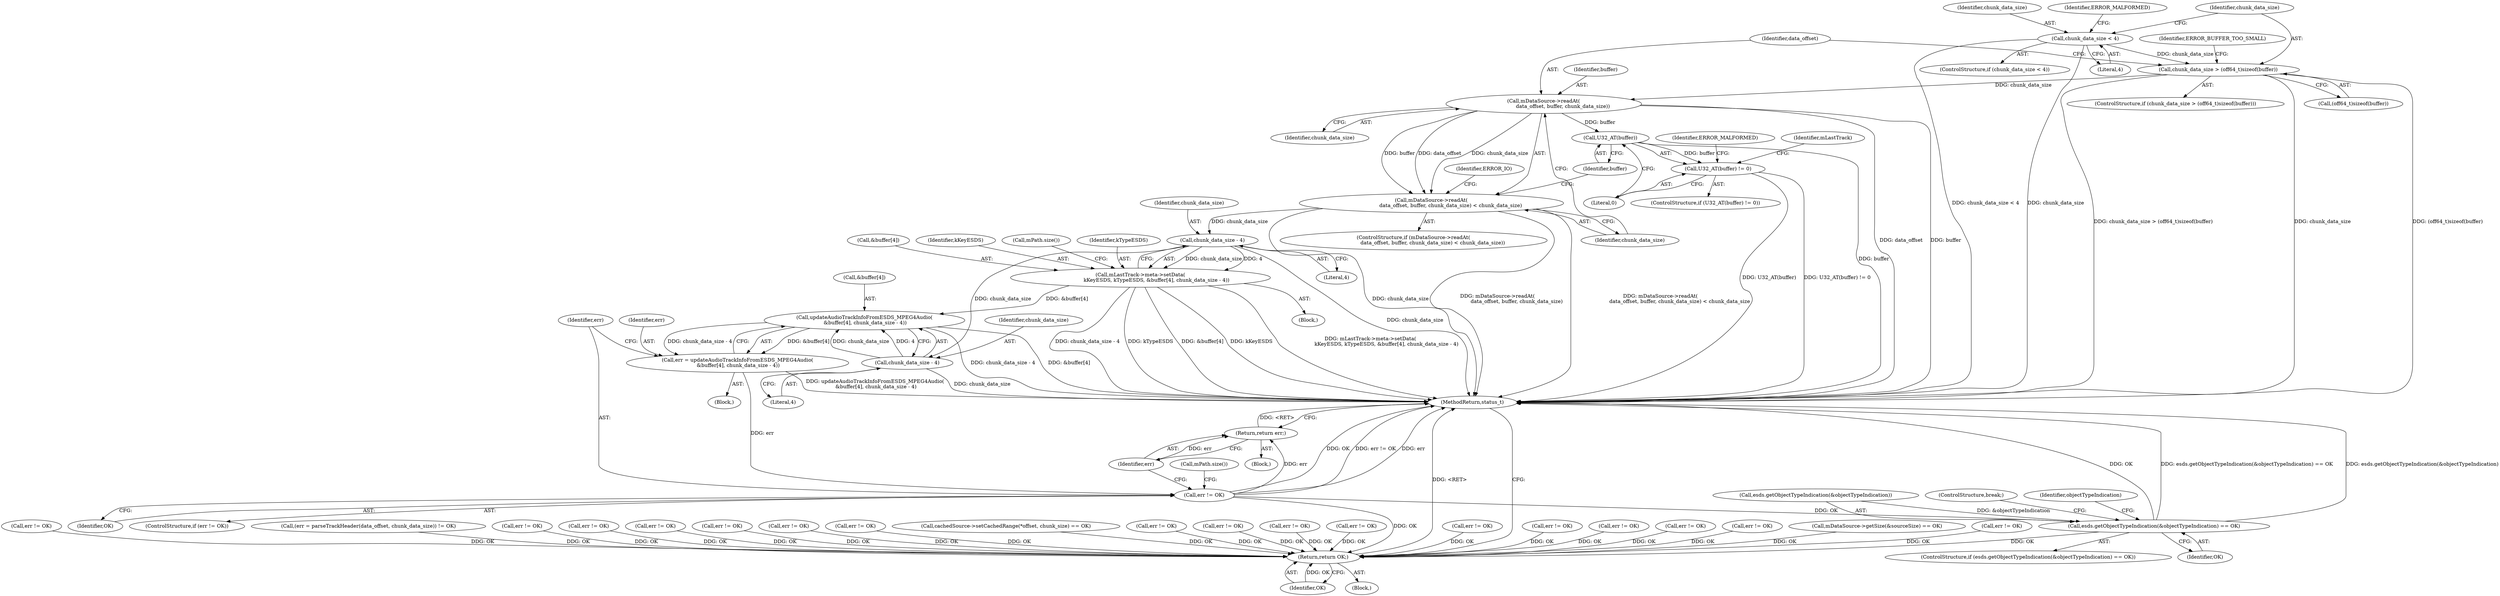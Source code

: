digraph "0_Android_8a3a2f6ea7defe1a81bb32b3c9f3537f84749b9d@API" {
"1002637" [label="(Call,mDataSource->readAt(\n                        data_offset, buffer, chunk_data_size))"];
"1002626" [label="(Call,chunk_data_size > (off64_t)sizeof(buffer))"];
"1002618" [label="(Call,chunk_data_size < 4)"];
"1002636" [label="(Call,mDataSource->readAt(\n                        data_offset, buffer, chunk_data_size) < chunk_data_size)"];
"1002666" [label="(Call,chunk_data_size - 4)"];
"1002659" [label="(Call,mLastTrack->meta->setData(\n                    kKeyESDS, kTypeESDS, &buffer[4], chunk_data_size - 4))"];
"1002689" [label="(Call,updateAudioTrackInfoFromESDS_MPEG4Audio(\n &buffer[4], chunk_data_size - 4))"];
"1002687" [label="(Call,err = updateAudioTrackInfoFromESDS_MPEG4Audio(\n &buffer[4], chunk_data_size - 4))"];
"1002698" [label="(Call,err != OK)"];
"1002702" [label="(Return,return err;)"];
"1002724" [label="(Call,esds.getObjectTypeIndication(&objectTypeIndication) == OK)"];
"1003901" [label="(Return,return OK;)"];
"1002694" [label="(Call,chunk_data_size - 4)"];
"1002647" [label="(Call,U32_AT(buffer))"];
"1002646" [label="(Call,U32_AT(buffer) != 0)"];
"1003710" [label="(Call,err != OK)"];
"1002627" [label="(Identifier,chunk_data_size)"];
"1002672" [label="(Call,mPath.size())"];
"1002725" [label="(Call,esds.getObjectTypeIndication(&objectTypeIndication))"];
"1003902" [label="(Identifier,OK)"];
"1003432" [label="(Call,err != OK)"];
"1003063" [label="(Call,err != OK)"];
"1002524" [label="(Call,err != OK)"];
"1002652" [label="(Identifier,ERROR_MALFORMED)"];
"1002638" [label="(Identifier,data_offset)"];
"1002620" [label="(Literal,4)"];
"1002555" [label="(Call,err != OK)"];
"1002666" [label="(Call,chunk_data_size - 4)"];
"1002695" [label="(Identifier,chunk_data_size)"];
"1002623" [label="(Identifier,ERROR_MALFORMED)"];
"1002661" [label="(Identifier,kTypeESDS)"];
"1002696" [label="(Literal,4)"];
"1002659" [label="(Call,mLastTrack->meta->setData(\n                    kKeyESDS, kTypeESDS, &buffer[4], chunk_data_size - 4))"];
"1002646" [label="(Call,U32_AT(buffer) != 0)"];
"1002626" [label="(Call,chunk_data_size > (off64_t)sizeof(buffer))"];
"1000224" [label="(Call,mDataSource->getSize(&sourceSize) == OK)"];
"1002742" [label="(ControlStructure,break;)"];
"1002641" [label="(Identifier,chunk_data_size)"];
"1003901" [label="(Return,return OK;)"];
"1001661" [label="(Call,err != OK)"];
"1002689" [label="(Call,updateAudioTrackInfoFromESDS_MPEG4Audio(\n &buffer[4], chunk_data_size - 4))"];
"1002628" [label="(Call,(off64_t)sizeof(buffer))"];
"1002619" [label="(Identifier,chunk_data_size)"];
"1002697" [label="(ControlStructure,if (err != OK))"];
"1002707" [label="(Call,mPath.size())"];
"1002701" [label="(Block,)"];
"1002667" [label="(Identifier,chunk_data_size)"];
"1002724" [label="(Call,esds.getObjectTypeIndication(&objectTypeIndication) == OK)"];
"1002668" [label="(Literal,4)"];
"1002250" [label="(Call,err != OK)"];
"1002685" [label="(Block,)"];
"1001154" [label="(Call,(err = parseTrackHeader(data_offset, chunk_data_size)) != OK)"];
"1002612" [label="(Block,)"];
"1002647" [label="(Call,U32_AT(buffer))"];
"1002723" [label="(ControlStructure,if (esds.getObjectTypeIndication(&objectTypeIndication) == OK))"];
"1002699" [label="(Identifier,err)"];
"1002733" [label="(Identifier,objectTypeIndication)"];
"1002635" [label="(ControlStructure,if (mDataSource->readAt(\n                        data_offset, buffer, chunk_data_size) < chunk_data_size))"];
"1002702" [label="(Return,return err;)"];
"1002618" [label="(Call,chunk_data_size < 4)"];
"1002728" [label="(Identifier,OK)"];
"1002205" [label="(Call,err != OK)"];
"1003890" [label="(Call,err != OK)"];
"1002636" [label="(Call,mDataSource->readAt(\n                        data_offset, buffer, chunk_data_size) < chunk_data_size)"];
"1002662" [label="(Call,&buffer[4])"];
"1002700" [label="(Identifier,OK)"];
"1002639" [label="(Identifier,buffer)"];
"1003730" [label="(Call,err != OK)"];
"1000717" [label="(Call,err != OK)"];
"1002617" [label="(ControlStructure,if (chunk_data_size < 4))"];
"1002134" [label="(Call,err != OK)"];
"1002687" [label="(Call,err = updateAudioTrackInfoFromESDS_MPEG4Audio(\n &buffer[4], chunk_data_size - 4))"];
"1002637" [label="(Call,mDataSource->readAt(\n                        data_offset, buffer, chunk_data_size))"];
"1002648" [label="(Identifier,buffer)"];
"1002660" [label="(Identifier,kKeyESDS)"];
"1002688" [label="(Identifier,err)"];
"1001997" [label="(Call,err != OK)"];
"1000505" [label="(Call,cachedSource->setCachedRange(*offset, chunk_size) == OK)"];
"1003028" [label="(Call,err != OK)"];
"1002694" [label="(Call,chunk_data_size - 4)"];
"1002493" [label="(Call,err != OK)"];
"1002649" [label="(Literal,0)"];
"1002690" [label="(Call,&buffer[4])"];
"1002698" [label="(Call,err != OK)"];
"1002645" [label="(ControlStructure,if (U32_AT(buffer) != 0))"];
"1002655" [label="(Identifier,mLastTrack)"];
"1002625" [label="(ControlStructure,if (chunk_data_size > (off64_t)sizeof(buffer)))"];
"1000620" [label="(Call,err != OK)"];
"1002634" [label="(Identifier,ERROR_BUFFER_TOO_SMALL)"];
"1002174" [label="(Call,err != OK)"];
"1000118" [label="(Block,)"];
"1002703" [label="(Identifier,err)"];
"1002644" [label="(Identifier,ERROR_IO)"];
"1002640" [label="(Identifier,chunk_data_size)"];
"1003903" [label="(MethodReturn,status_t)"];
"1002637" -> "1002636"  [label="AST: "];
"1002637" -> "1002640"  [label="CFG: "];
"1002638" -> "1002637"  [label="AST: "];
"1002639" -> "1002637"  [label="AST: "];
"1002640" -> "1002637"  [label="AST: "];
"1002641" -> "1002637"  [label="CFG: "];
"1002637" -> "1003903"  [label="DDG: buffer"];
"1002637" -> "1003903"  [label="DDG: data_offset"];
"1002637" -> "1002636"  [label="DDG: data_offset"];
"1002637" -> "1002636"  [label="DDG: buffer"];
"1002637" -> "1002636"  [label="DDG: chunk_data_size"];
"1002626" -> "1002637"  [label="DDG: chunk_data_size"];
"1002637" -> "1002647"  [label="DDG: buffer"];
"1002626" -> "1002625"  [label="AST: "];
"1002626" -> "1002628"  [label="CFG: "];
"1002627" -> "1002626"  [label="AST: "];
"1002628" -> "1002626"  [label="AST: "];
"1002634" -> "1002626"  [label="CFG: "];
"1002638" -> "1002626"  [label="CFG: "];
"1002626" -> "1003903"  [label="DDG: (off64_t)sizeof(buffer)"];
"1002626" -> "1003903"  [label="DDG: chunk_data_size > (off64_t)sizeof(buffer)"];
"1002626" -> "1003903"  [label="DDG: chunk_data_size"];
"1002618" -> "1002626"  [label="DDG: chunk_data_size"];
"1002618" -> "1002617"  [label="AST: "];
"1002618" -> "1002620"  [label="CFG: "];
"1002619" -> "1002618"  [label="AST: "];
"1002620" -> "1002618"  [label="AST: "];
"1002623" -> "1002618"  [label="CFG: "];
"1002627" -> "1002618"  [label="CFG: "];
"1002618" -> "1003903"  [label="DDG: chunk_data_size < 4"];
"1002618" -> "1003903"  [label="DDG: chunk_data_size"];
"1002636" -> "1002635"  [label="AST: "];
"1002636" -> "1002641"  [label="CFG: "];
"1002641" -> "1002636"  [label="AST: "];
"1002644" -> "1002636"  [label="CFG: "];
"1002648" -> "1002636"  [label="CFG: "];
"1002636" -> "1003903"  [label="DDG: mDataSource->readAt(\n                        data_offset, buffer, chunk_data_size) < chunk_data_size"];
"1002636" -> "1003903"  [label="DDG: mDataSource->readAt(\n                        data_offset, buffer, chunk_data_size)"];
"1002636" -> "1003903"  [label="DDG: chunk_data_size"];
"1002636" -> "1002666"  [label="DDG: chunk_data_size"];
"1002666" -> "1002659"  [label="AST: "];
"1002666" -> "1002668"  [label="CFG: "];
"1002667" -> "1002666"  [label="AST: "];
"1002668" -> "1002666"  [label="AST: "];
"1002659" -> "1002666"  [label="CFG: "];
"1002666" -> "1003903"  [label="DDG: chunk_data_size"];
"1002666" -> "1002659"  [label="DDG: chunk_data_size"];
"1002666" -> "1002659"  [label="DDG: 4"];
"1002666" -> "1002694"  [label="DDG: chunk_data_size"];
"1002659" -> "1002612"  [label="AST: "];
"1002660" -> "1002659"  [label="AST: "];
"1002661" -> "1002659"  [label="AST: "];
"1002662" -> "1002659"  [label="AST: "];
"1002672" -> "1002659"  [label="CFG: "];
"1002659" -> "1003903"  [label="DDG: mLastTrack->meta->setData(\n                    kKeyESDS, kTypeESDS, &buffer[4], chunk_data_size - 4)"];
"1002659" -> "1003903"  [label="DDG: chunk_data_size - 4"];
"1002659" -> "1003903"  [label="DDG: kTypeESDS"];
"1002659" -> "1003903"  [label="DDG: &buffer[4]"];
"1002659" -> "1003903"  [label="DDG: kKeyESDS"];
"1002659" -> "1002689"  [label="DDG: &buffer[4]"];
"1002689" -> "1002687"  [label="AST: "];
"1002689" -> "1002694"  [label="CFG: "];
"1002690" -> "1002689"  [label="AST: "];
"1002694" -> "1002689"  [label="AST: "];
"1002687" -> "1002689"  [label="CFG: "];
"1002689" -> "1003903"  [label="DDG: chunk_data_size - 4"];
"1002689" -> "1003903"  [label="DDG: &buffer[4]"];
"1002689" -> "1002687"  [label="DDG: &buffer[4]"];
"1002689" -> "1002687"  [label="DDG: chunk_data_size - 4"];
"1002694" -> "1002689"  [label="DDG: chunk_data_size"];
"1002694" -> "1002689"  [label="DDG: 4"];
"1002687" -> "1002685"  [label="AST: "];
"1002688" -> "1002687"  [label="AST: "];
"1002699" -> "1002687"  [label="CFG: "];
"1002687" -> "1003903"  [label="DDG: updateAudioTrackInfoFromESDS_MPEG4Audio(\n &buffer[4], chunk_data_size - 4)"];
"1002687" -> "1002698"  [label="DDG: err"];
"1002698" -> "1002697"  [label="AST: "];
"1002698" -> "1002700"  [label="CFG: "];
"1002699" -> "1002698"  [label="AST: "];
"1002700" -> "1002698"  [label="AST: "];
"1002703" -> "1002698"  [label="CFG: "];
"1002707" -> "1002698"  [label="CFG: "];
"1002698" -> "1003903"  [label="DDG: err != OK"];
"1002698" -> "1003903"  [label="DDG: err"];
"1002698" -> "1003903"  [label="DDG: OK"];
"1002698" -> "1002702"  [label="DDG: err"];
"1002698" -> "1002724"  [label="DDG: OK"];
"1002698" -> "1003901"  [label="DDG: OK"];
"1002702" -> "1002701"  [label="AST: "];
"1002702" -> "1002703"  [label="CFG: "];
"1002703" -> "1002702"  [label="AST: "];
"1003903" -> "1002702"  [label="CFG: "];
"1002702" -> "1003903"  [label="DDG: <RET>"];
"1002703" -> "1002702"  [label="DDG: err"];
"1002724" -> "1002723"  [label="AST: "];
"1002724" -> "1002728"  [label="CFG: "];
"1002725" -> "1002724"  [label="AST: "];
"1002728" -> "1002724"  [label="AST: "];
"1002733" -> "1002724"  [label="CFG: "];
"1002742" -> "1002724"  [label="CFG: "];
"1002724" -> "1003903"  [label="DDG: OK"];
"1002724" -> "1003903"  [label="DDG: esds.getObjectTypeIndication(&objectTypeIndication) == OK"];
"1002724" -> "1003903"  [label="DDG: esds.getObjectTypeIndication(&objectTypeIndication)"];
"1002725" -> "1002724"  [label="DDG: &objectTypeIndication"];
"1002724" -> "1003901"  [label="DDG: OK"];
"1003901" -> "1000118"  [label="AST: "];
"1003901" -> "1003902"  [label="CFG: "];
"1003902" -> "1003901"  [label="AST: "];
"1003903" -> "1003901"  [label="CFG: "];
"1003901" -> "1003903"  [label="DDG: <RET>"];
"1003902" -> "1003901"  [label="DDG: OK"];
"1000620" -> "1003901"  [label="DDG: OK"];
"1003063" -> "1003901"  [label="DDG: OK"];
"1003730" -> "1003901"  [label="DDG: OK"];
"1001997" -> "1003901"  [label="DDG: OK"];
"1001154" -> "1003901"  [label="DDG: OK"];
"1001661" -> "1003901"  [label="DDG: OK"];
"1000505" -> "1003901"  [label="DDG: OK"];
"1002134" -> "1003901"  [label="DDG: OK"];
"1002555" -> "1003901"  [label="DDG: OK"];
"1002493" -> "1003901"  [label="DDG: OK"];
"1002250" -> "1003901"  [label="DDG: OK"];
"1002205" -> "1003901"  [label="DDG: OK"];
"1003710" -> "1003901"  [label="DDG: OK"];
"1003028" -> "1003901"  [label="DDG: OK"];
"1002524" -> "1003901"  [label="DDG: OK"];
"1000224" -> "1003901"  [label="DDG: OK"];
"1003890" -> "1003901"  [label="DDG: OK"];
"1002174" -> "1003901"  [label="DDG: OK"];
"1000717" -> "1003901"  [label="DDG: OK"];
"1003432" -> "1003901"  [label="DDG: OK"];
"1002694" -> "1002696"  [label="CFG: "];
"1002695" -> "1002694"  [label="AST: "];
"1002696" -> "1002694"  [label="AST: "];
"1002694" -> "1003903"  [label="DDG: chunk_data_size"];
"1002647" -> "1002646"  [label="AST: "];
"1002647" -> "1002648"  [label="CFG: "];
"1002648" -> "1002647"  [label="AST: "];
"1002649" -> "1002647"  [label="CFG: "];
"1002647" -> "1003903"  [label="DDG: buffer"];
"1002647" -> "1002646"  [label="DDG: buffer"];
"1002646" -> "1002645"  [label="AST: "];
"1002646" -> "1002649"  [label="CFG: "];
"1002649" -> "1002646"  [label="AST: "];
"1002652" -> "1002646"  [label="CFG: "];
"1002655" -> "1002646"  [label="CFG: "];
"1002646" -> "1003903"  [label="DDG: U32_AT(buffer) != 0"];
"1002646" -> "1003903"  [label="DDG: U32_AT(buffer)"];
}
